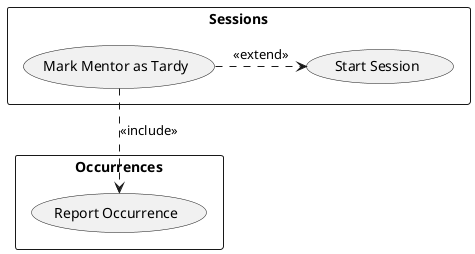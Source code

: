@startuml Mark Mentor as Tardy
rectangle "Sessions" {
  (Start Session) as Start
  (Mark Mentor as Tardy) as Tardy
}
rectangle "Occurrences" {
  (Report Occurrence) as Report
}
Tardy .> Start : <<extend>>
Tardy ..> Report : <<include>>

@enduml

# Preconditions

- This use case **extends** StartSession, and is initiated when the interval between the current time and the start time of the Session is greater than or equal to the minimum Tardiness Interval, but less than the maximum Tardiness Interval

# Flow of Events

1. **include** ReportOccurrence
